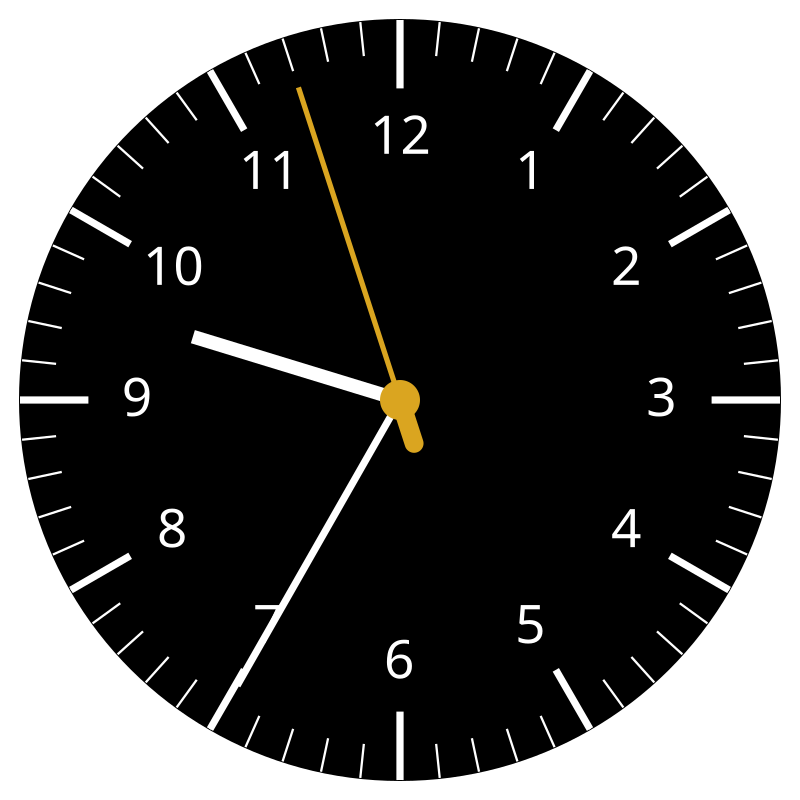 {
  "$schema": "https://vega.github.io/schema/vega/v5.json",
  "description": "A watch face clock visualization showing the current time.",
  "width": 400,
  "height": 400,
  "signals": [
    { "name": "centerX", "init": "width/2" },
    { "name": "centerY", "init": "height/2" },
    { "name": "radiusRef", "init": "min(width,height)*0.95" },
    { "name": "sizeFactor", "init": "radiusRef/400" },
    { "name": "outerRadius", "init": "radiusRef/2" },
    { "name": "innerRadiusMinutes", "init": "radiusRef/2 - (18 * sizeFactor)" },
    { "name": "innerRadiusHours", "init": "radiusRef/2 - (36 * sizeFactor)" },
    {
      "name": "currentDate",
      "init": "now()",
      "on": [{ "events": { "type": "timer", "throttle": 10 }, "update": "now()" }]
    },
    {
      "name": "currentHour",
      "init": "hours(currentDate)+minutes(currentDate)/60",
      "on": [
        {
          "events": { "signal": "currentDate" },
          "update": "hours(currentDate)+minutes(currentDate)/60"
        }
      ]
    },
    {
      "name": "currentMinute",
      "init": "minutes(currentDate)+seconds(currentDate)/60",
      "on": [
        {
          "events": { "signal": "currentDate" },
          "update": "minutes(currentDate)+seconds(currentDate)/60"
        }
      ]
    },
    {
      "name": "currentSecond",
      "init": "seconds(currentDate)",
      "on": [{ "events": { "signal": "currentDate" }, "update": "seconds(currentDate)+milliseconds(currentDate)/1000" }]
    }
  ],
  "data": [
    {
      "name": "hours",
      "transform": [
        { "type": "sequence", "start": 0, "stop": 12, "step": 1, "as": "hour" },
        {
          "type": "formula",
          "expr": "centerX - cos(PI/2 + (datum.hour * PI/6)) * outerRadius",
          "as": "x"
        },
        {
          "type": "formula",
          "expr": "centerY - sin(PI/2 + (datum.hour * PI/6)) * outerRadius",
          "as": "y"
        },
        {
          "type": "formula",
          "expr": "centerX - cos(PI/2 + (datum.hour * PI/6)) * innerRadiusHours",
          "as": "x2"
        },
        {
          "type": "formula",
          "expr": "centerY - sin(PI/2 + (datum.hour * PI/6)) * innerRadiusHours",
          "as": "y2"
        },
        {
          "type": "formula",
          "expr": "centerX - cos(PI/2 + (datum.hour * PI/6)) * (innerRadiusHours - 26 * max(sizeFactor, 0.4))",
          "as": "xHour"
        },
        {
          "type": "formula",
          "expr": "centerY - sin(PI/2 + (datum.hour * PI/6)) * (innerRadiusHours - 26 * max(sizeFactor, 0.4))",
          "as": "yHour"
        }
      ]
    },
    {
      "name": "minutes",
      "transform": [
        { "type": "sequence", "start": 0, "stop": 60, "step": 1, "as": "minute" },
        {
          "type": "formula",
          "expr": "centerX - cos(PI/2 + (datum.minute * PI/30)) * outerRadius",
          "as": "x"
        },
        {
          "type": "formula",
          "expr": "centerY - sin(PI/2 + (datum.minute * PI/30)) * outerRadius",
          "as": "y"
        },
        {
          "type": "formula",
          "expr": "centerX - cos(PI/2 + (datum.minute * PI/30)) * innerRadiusMinutes",
          "as": "x2"
        },
        {
          "type": "formula",
          "expr": "centerY - sin(PI/2 + (datum.minute * PI/30)) * innerRadiusMinutes",
          "as": "y2"
        }
      ]
    }
  ],
  "scales": [
    {
      "name": "hourScale",
      "domain": { "data": "hours", "field": "hour" },
      "range": [0, { "signal": "2*PI" }]
    },
    {
      "name": "minutesScale",
      "domain": { "data": "minutes", "field": "minute" },
      "range": [0, { "signal": "2*PI" }]
    }
  ],
  "marks": [
    {
      "type": "arc",
      "encode": {
        "enter": {
          "x": { "signal": "centerX" },
          "y": { "signal": "centerY" },
          "startAngle": { "value": 0 },
          "endAngle": { "signal": "2*PI" },
          "outerRadius": { "signal": "outerRadius" },
          "fill": { "value": "black" },
          "stroke": { "value": "black" }
        }
      }
    },
    {
      "type": "rule",
      "from": { "data": "minutes" },
      "encode": {
        "enter": {
          "x": { "field": "x" },
          "y": { "field": "y" },
          "x2": { "field": "x2" },
          "y2": { "field": "y2" },
          "strokeWidth": { "signal": "pow(2*sizeFactor, 0.2)" },
          "stroke": { "value": "white" }
        }
      }
    },
    {
      "type": "rule",
      "from": { "data": "hours" },
      "encode": {
        "enter": {
          "size": { "signal": "pow(2*sizeFactor, 4)" },
          "x": { "field": "x" },
          "y": { "field": "y" },
          "x2": { "field": "x2" },
          "y2": { "field": "y2" },
          "strokeWidth": { "signal": "pow(2*sizeFactor, 2)" },
          "stroke": { "value": "white" }
        }
      }
    },
    {
      "type": "text",
      "from": { "data": "hours" },
      "encode": {
        "enter": {
          "x": { "field": "xHour" },
          "y": { "field": "yHour" },
          "align": { "value": "center" },
          "fill": { "value": "white" },
          "baseline": { "value": "middle" },
          "text": { "signal": "datum.hour === 0 ? 12 : datum.hour" },
          "fontSize": { "signal": "28*max(sizeFactor, 0.4)" },
          "fontWeight": { "value": "100" }
        }
      }
    },
    {
      "type": "rule",
      "encode": {
        "enter": {
          "x": { "signal": "centerX" },
          "y": { "signal": "centerY" },
          "stroke": { "value": "white" },
          "strokeWidth": { "signal": "pow(2*sizeFactor, 3)" }
        },
        "update": {
          "x2": { "signal": "centerX - cos(PI/2 + (currentHour * PI/6)) * (innerRadiusHours - (50 * sizeFactor))" },
          "y2": { "signal": "centerY - sin(PI/2 + (currentHour * PI/6)) * (innerRadiusHours - (50 * sizeFactor))" }
        }
      }
    },
    {
      "type": "rule",
      "encode": {
        "enter": {
          "x": { "signal": "centerX" },
          "y": { "signal": "centerY" },
          "stroke": { "value": "white" },
          "strokeWidth": { "signal": "pow(2*sizeFactor, 2)" }
        },
        "update": {
          "x2": {
            "signal": "centerX - cos(PI/2 + (currentMinute * PI/30)) * (innerRadiusHours + (innerRadiusMinutes-innerRadiusHours)/2)"
          },
          "y2": {
            "signal": "centerY - sin(PI/2 + (currentMinute * PI/30)) * (innerRadiusHours + (innerRadiusMinutes-innerRadiusHours)/2)"
          }
        }
      }
    },
    {
      "type": "rule",
      "encode": {
        "enter": {
          "x": { "signal": "centerX" },
          "y": { "signal": "centerY" },
          "stroke": { "value": "goldenrod" },
          "strokeWidth": { "signal": "pow(2*sizeFactor, 1.5)" }
        },
        "update": {
          "x2": {
            "signal": "centerX - cos(PI/2 + (currentSecond * PI/30)) * (innerRadiusHours + (innerRadiusMinutes-innerRadiusHours)/2)"
          },
          "y2": {
            "signal": "centerY - sin(PI/2 + (currentSecond * PI/30)) * (innerRadiusHours + (innerRadiusMinutes-innerRadiusHours)/2)"
          }
        }
      }
    },
    {
      "type": "rule",
      "encode": {
        "enter": {
          "x": { "signal": "centerX" },
          "y": { "signal": "centerY" },
          "stroke": { "value": "goldenrod" },
          "strokeWidth": { "signal": "pow(2*sizeFactor, 3.5)" },
          "strokeCap": { "value": "round" }
        },
        "update": {
          "x2": { "signal": "centerX - cos(PI*3/2 + (currentSecond * PI/30)) * (24 * sizeFactor)" },
          "y2": { "signal": "centerY - sin(PI*3/2 + (currentSecond * PI/30)) * (24 * sizeFactor)" }
        }
      }
    },
    {
      "type": "arc",
      "encode": {
        "enter": {
          "x": { "signal": "centerX" },
          "y": { "signal": "centerY" },
          "startAngle": { "value": 0 },
          "endAngle": { "signal": "2*PI" },
          "outerRadius": { "signal": "10*sizeFactor" },
          "fill": { "value": "goldenrod" },
          "stroke": { "value": "goldenrod" },
          "zIndex": { "value": 1 }
        }
      }
    }
  ]
}
